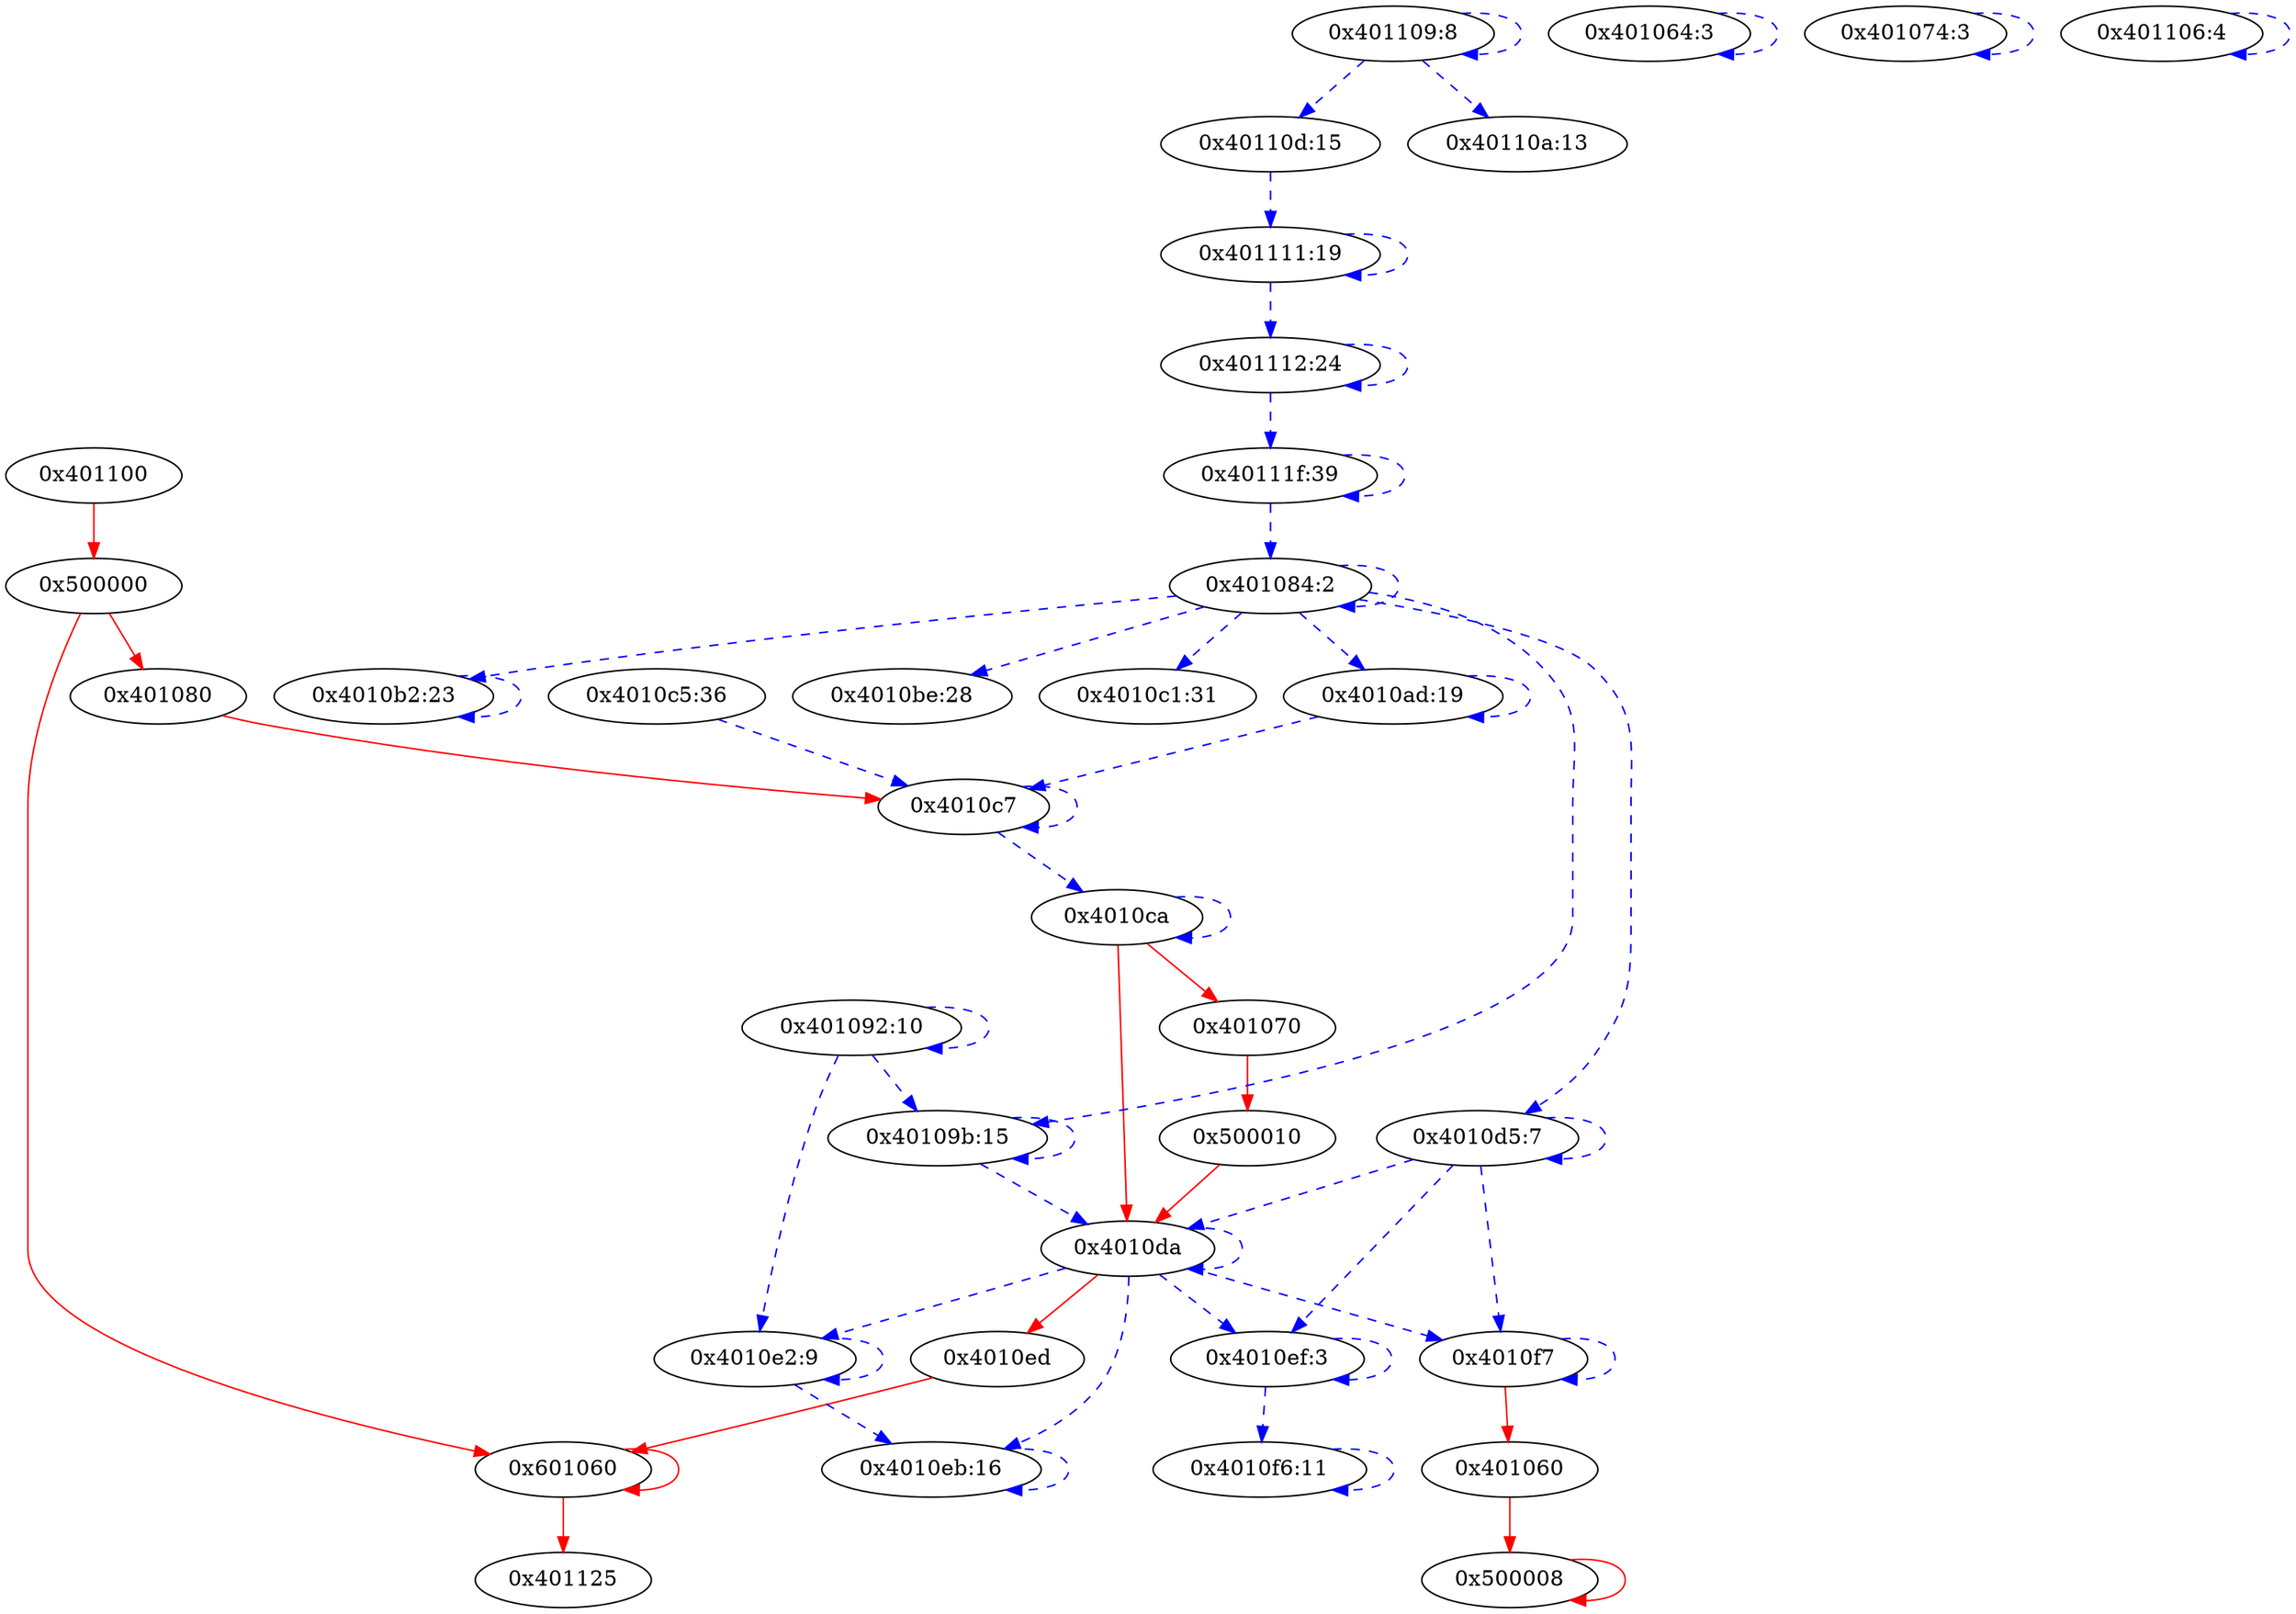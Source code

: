 digraph {
401100 [label="0x401100"];
500000 [label="0x500000"];
401080 [label="0x401080"];
"4010c7" [label="0x4010c7"];
"4010ca" [label="0x4010ca"];
401070 [label="0x401070"];
500010 [label="0x500010"];
"4010da" [label="0x4010da"];
"4010ed" [label="0x4010ed"];
"4010f7" [label="0x4010f7"];
601060 [label="0x601060"];
401060 [label="0x401060"];
500008 [label="0x500008"];
401125 [label="0x401125"];
401064 [label="0x401064:3"];
401074 [label="0x401074:3"];
"4010ef" [label="0x4010ef:3"];
"4010f6" [label="0x4010f6:11"];
"4010e2" [label="0x4010e2:9"];
"4010eb" [label="0x4010eb:16"];
401084 [label="0x401084:2"];
"40109b" [label="0x40109b:15"];
"4010ad" [label="0x4010ad:19"];
"4010b2" [label="0x4010b2:23"];
"4010be" [label="0x4010be:28"];
"4010c1" [label="0x4010c1:31"];
"4010d5" [label="0x4010d5:7"];
401092 [label="0x401092:10"];
"4010c5" [label="0x4010c5:36"];
401106 [label="0x401106:4"];
401109 [label="0x401109:8"];
"40110a" [label="0x40110a:13"];
"40110d" [label="0x40110d:15"];
401111 [label="0x401111:19"];
401112 [label="0x401112:24"];
"40111f" [label="0x40111f:39"];
401100 -> 500000 [type=control, color=red, style=solid];
500000 -> 401080 [type=control, color=red, style=solid];
500000 -> 601060 [type=control, color=red, style=solid];
401080 -> "4010c7" [type=control, color=red, style=solid];
"4010c7" -> "4010c7" [type=data, color=blue, style=dashed];
"4010c7" -> "4010ca" [type=data, color=blue, style=dashed];
"4010ca" -> 401070 [type=control, color=red, style=solid];
"4010ca" -> "4010da" [type=control, color=red, style=solid];
"4010ca" -> "4010ca" [type=data, color=blue, style=dashed];
401070 -> 500010 [type=control, color=red, style=solid];
500010 -> "4010da" [type=control, color=red, style=solid];
"4010da" -> "4010ed" [type=control, color=red, style=solid];
"4010da" -> "4010f7" [type=data, color=blue, style=dashed];
"4010da" -> "4010da" [type=data, color=blue, style=dashed];
"4010da" -> "4010ef" [type=data, color=blue, style=dashed];
"4010da" -> "4010e2" [type=data, color=blue, style=dashed];
"4010da" -> "4010eb" [type=data, color=blue, style=dashed];
"4010ed" -> 601060 [type=control, color=red, style=solid];
"4010f7" -> 401060 [type=control, color=red, style=solid];
"4010f7" -> "4010f7" [type=data, color=blue, style=dashed];
601060 -> 601060 [type=control, color=red, style=solid];
601060 -> 401125 [type=control, color=red, style=solid];
401060 -> 500008 [type=control, color=red, style=solid];
500008 -> 500008 [type=control, color=red, style=solid];
401064 -> 401064 [type=data, color=blue, style=dashed];
401074 -> 401074 [type=data, color=blue, style=dashed];
"4010ef" -> "4010ef" [type=data, color=blue, style=dashed];
"4010ef" -> "4010f6" [type=data, color=blue, style=dashed];
"4010f6" -> "4010f6" [type=data, color=blue, style=dashed];
"4010e2" -> "4010e2" [type=data, color=blue, style=dashed];
"4010e2" -> "4010eb" [type=data, color=blue, style=dashed];
"4010eb" -> "4010eb" [type=data, color=blue, style=dashed];
401084 -> 401084 [type=data, color=blue, style=dashed];
401084 -> "40109b" [type=data, color=blue, style=dashed];
401084 -> "4010ad" [type=data, color=blue, style=dashed];
401084 -> "4010b2" [type=data, color=blue, style=dashed];
401084 -> "4010be" [type=data, color=blue, style=dashed];
401084 -> "4010c1" [type=data, color=blue, style=dashed];
401084 -> "4010d5" [type=data, color=blue, style=dashed];
"40109b" -> "40109b" [type=data, color=blue, style=dashed];
"40109b" -> "4010da" [type=data, color=blue, style=dashed];
"4010ad" -> "4010ad" [type=data, color=blue, style=dashed];
"4010ad" -> "4010c7" [type=data, color=blue, style=dashed];
"4010b2" -> "4010b2" [type=data, color=blue, style=dashed];
"4010d5" -> "4010d5" [type=data, color=blue, style=dashed];
"4010d5" -> "4010da" [type=data, color=blue, style=dashed];
"4010d5" -> "4010f7" [type=data, color=blue, style=dashed];
"4010d5" -> "4010ef" [type=data, color=blue, style=dashed];
401092 -> 401092 [type=data, color=blue, style=dashed];
401092 -> "4010e2" [type=data, color=blue, style=dashed];
401092 -> "40109b" [type=data, color=blue, style=dashed];
"4010c5" -> "4010c7" [type=data, color=blue, style=dashed];
401106 -> 401106 [type=data, color=blue, style=dashed];
401109 -> 401109 [type=data, color=blue, style=dashed];
401109 -> "40110a" [type=data, color=blue, style=dashed];
401109 -> "40110d" [type=data, color=blue, style=dashed];
"40110d" -> 401111 [type=data, color=blue, style=dashed];
401111 -> 401111 [type=data, color=blue, style=dashed];
401111 -> 401112 [type=data, color=blue, style=dashed];
401112 -> 401112 [type=data, color=blue, style=dashed];
401112 -> "40111f" [type=data, color=blue, style=dashed];
"40111f" -> "40111f" [type=data, color=blue, style=dashed];
"40111f" -> 401084 [type=data, color=blue, style=dashed];
}
